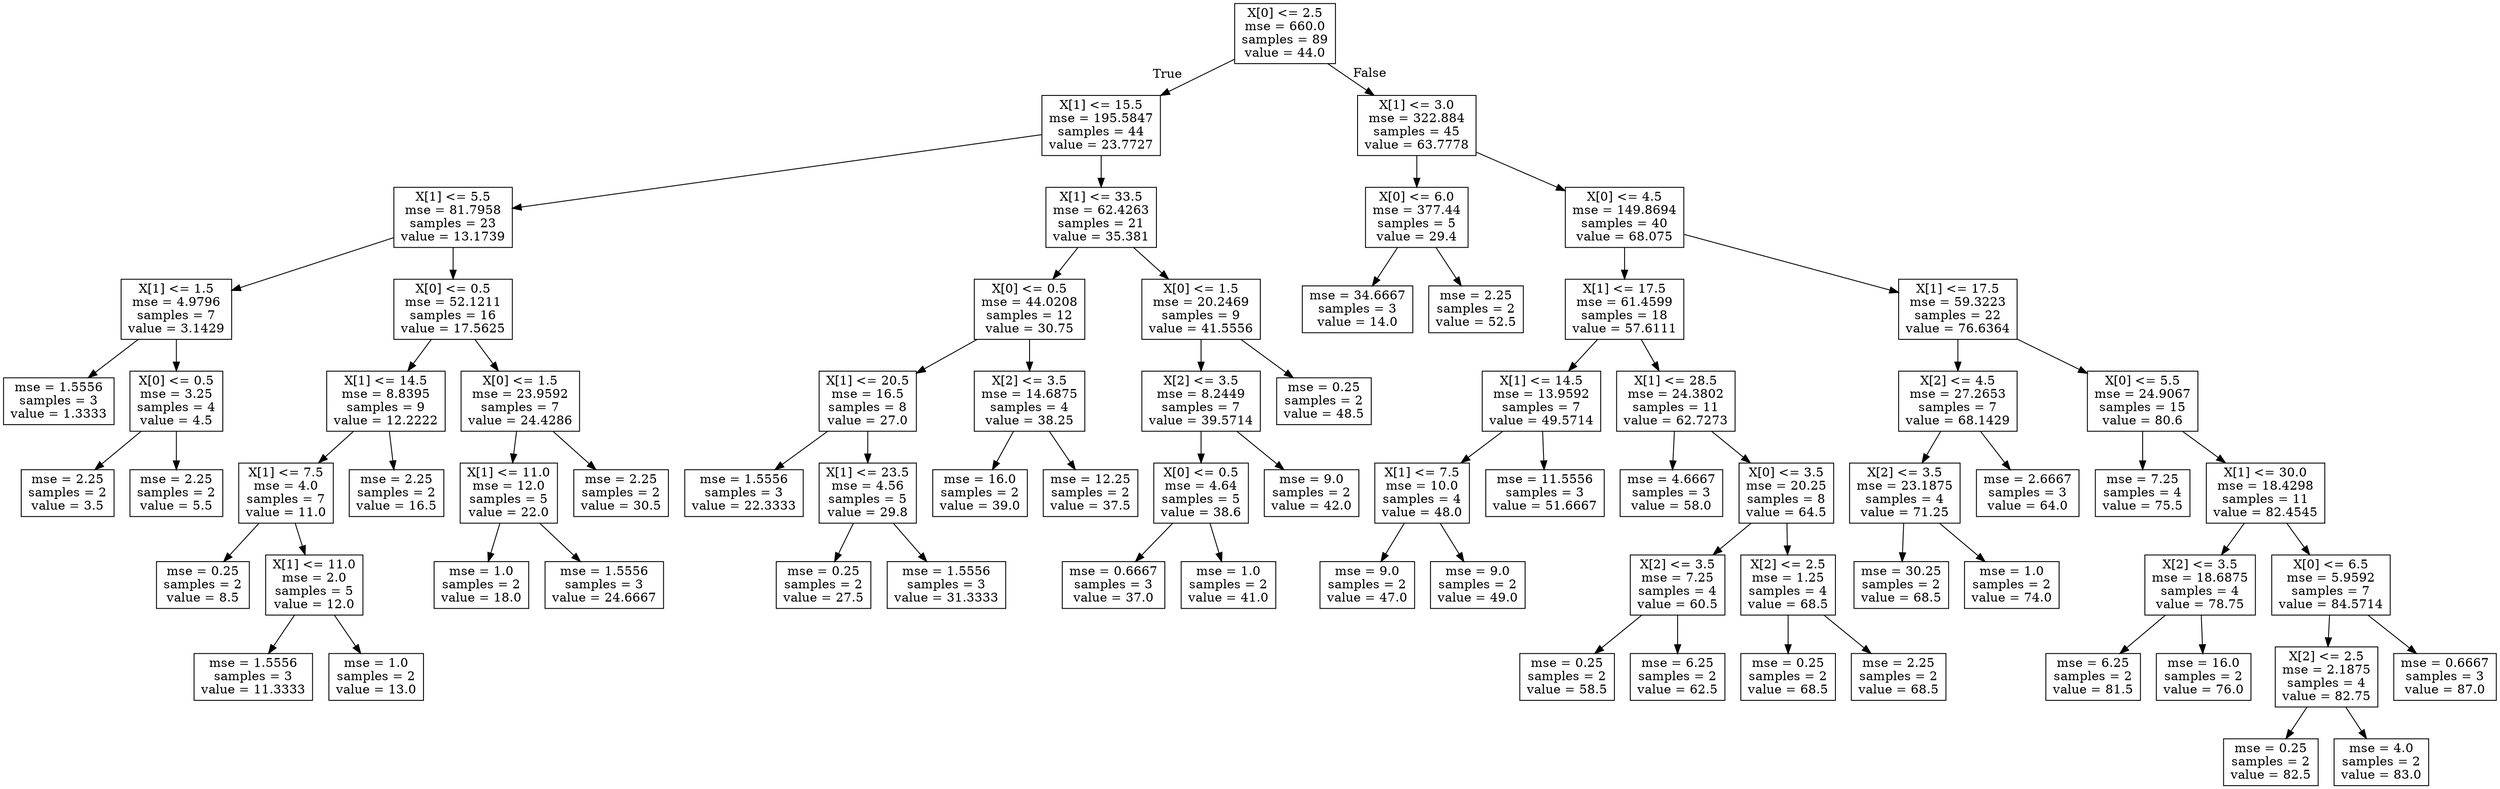 digraph Tree {
node [shape=box] ;
0 [label="X[0] <= 2.5\nmse = 660.0\nsamples = 89\nvalue = 44.0"] ;
1 [label="X[1] <= 15.5\nmse = 195.5847\nsamples = 44\nvalue = 23.7727"] ;
0 -> 1 [labeldistance=2.5, labelangle=45, headlabel="True"] ;
2 [label="X[1] <= 5.5\nmse = 81.7958\nsamples = 23\nvalue = 13.1739"] ;
1 -> 2 ;
3 [label="X[1] <= 1.5\nmse = 4.9796\nsamples = 7\nvalue = 3.1429"] ;
2 -> 3 ;
4 [label="mse = 1.5556\nsamples = 3\nvalue = 1.3333"] ;
3 -> 4 ;
5 [label="X[0] <= 0.5\nmse = 3.25\nsamples = 4\nvalue = 4.5"] ;
3 -> 5 ;
6 [label="mse = 2.25\nsamples = 2\nvalue = 3.5"] ;
5 -> 6 ;
7 [label="mse = 2.25\nsamples = 2\nvalue = 5.5"] ;
5 -> 7 ;
8 [label="X[0] <= 0.5\nmse = 52.1211\nsamples = 16\nvalue = 17.5625"] ;
2 -> 8 ;
9 [label="X[1] <= 14.5\nmse = 8.8395\nsamples = 9\nvalue = 12.2222"] ;
8 -> 9 ;
10 [label="X[1] <= 7.5\nmse = 4.0\nsamples = 7\nvalue = 11.0"] ;
9 -> 10 ;
11 [label="mse = 0.25\nsamples = 2\nvalue = 8.5"] ;
10 -> 11 ;
12 [label="X[1] <= 11.0\nmse = 2.0\nsamples = 5\nvalue = 12.0"] ;
10 -> 12 ;
13 [label="mse = 1.5556\nsamples = 3\nvalue = 11.3333"] ;
12 -> 13 ;
14 [label="mse = 1.0\nsamples = 2\nvalue = 13.0"] ;
12 -> 14 ;
15 [label="mse = 2.25\nsamples = 2\nvalue = 16.5"] ;
9 -> 15 ;
16 [label="X[0] <= 1.5\nmse = 23.9592\nsamples = 7\nvalue = 24.4286"] ;
8 -> 16 ;
17 [label="X[1] <= 11.0\nmse = 12.0\nsamples = 5\nvalue = 22.0"] ;
16 -> 17 ;
18 [label="mse = 1.0\nsamples = 2\nvalue = 18.0"] ;
17 -> 18 ;
19 [label="mse = 1.5556\nsamples = 3\nvalue = 24.6667"] ;
17 -> 19 ;
20 [label="mse = 2.25\nsamples = 2\nvalue = 30.5"] ;
16 -> 20 ;
21 [label="X[1] <= 33.5\nmse = 62.4263\nsamples = 21\nvalue = 35.381"] ;
1 -> 21 ;
22 [label="X[0] <= 0.5\nmse = 44.0208\nsamples = 12\nvalue = 30.75"] ;
21 -> 22 ;
23 [label="X[1] <= 20.5\nmse = 16.5\nsamples = 8\nvalue = 27.0"] ;
22 -> 23 ;
24 [label="mse = 1.5556\nsamples = 3\nvalue = 22.3333"] ;
23 -> 24 ;
25 [label="X[1] <= 23.5\nmse = 4.56\nsamples = 5\nvalue = 29.8"] ;
23 -> 25 ;
26 [label="mse = 0.25\nsamples = 2\nvalue = 27.5"] ;
25 -> 26 ;
27 [label="mse = 1.5556\nsamples = 3\nvalue = 31.3333"] ;
25 -> 27 ;
28 [label="X[2] <= 3.5\nmse = 14.6875\nsamples = 4\nvalue = 38.25"] ;
22 -> 28 ;
29 [label="mse = 16.0\nsamples = 2\nvalue = 39.0"] ;
28 -> 29 ;
30 [label="mse = 12.25\nsamples = 2\nvalue = 37.5"] ;
28 -> 30 ;
31 [label="X[0] <= 1.5\nmse = 20.2469\nsamples = 9\nvalue = 41.5556"] ;
21 -> 31 ;
32 [label="X[2] <= 3.5\nmse = 8.2449\nsamples = 7\nvalue = 39.5714"] ;
31 -> 32 ;
33 [label="X[0] <= 0.5\nmse = 4.64\nsamples = 5\nvalue = 38.6"] ;
32 -> 33 ;
34 [label="mse = 0.6667\nsamples = 3\nvalue = 37.0"] ;
33 -> 34 ;
35 [label="mse = 1.0\nsamples = 2\nvalue = 41.0"] ;
33 -> 35 ;
36 [label="mse = 9.0\nsamples = 2\nvalue = 42.0"] ;
32 -> 36 ;
37 [label="mse = 0.25\nsamples = 2\nvalue = 48.5"] ;
31 -> 37 ;
38 [label="X[1] <= 3.0\nmse = 322.884\nsamples = 45\nvalue = 63.7778"] ;
0 -> 38 [labeldistance=2.5, labelangle=-45, headlabel="False"] ;
39 [label="X[0] <= 6.0\nmse = 377.44\nsamples = 5\nvalue = 29.4"] ;
38 -> 39 ;
40 [label="mse = 34.6667\nsamples = 3\nvalue = 14.0"] ;
39 -> 40 ;
41 [label="mse = 2.25\nsamples = 2\nvalue = 52.5"] ;
39 -> 41 ;
42 [label="X[0] <= 4.5\nmse = 149.8694\nsamples = 40\nvalue = 68.075"] ;
38 -> 42 ;
43 [label="X[1] <= 17.5\nmse = 61.4599\nsamples = 18\nvalue = 57.6111"] ;
42 -> 43 ;
44 [label="X[1] <= 14.5\nmse = 13.9592\nsamples = 7\nvalue = 49.5714"] ;
43 -> 44 ;
45 [label="X[1] <= 7.5\nmse = 10.0\nsamples = 4\nvalue = 48.0"] ;
44 -> 45 ;
46 [label="mse = 9.0\nsamples = 2\nvalue = 47.0"] ;
45 -> 46 ;
47 [label="mse = 9.0\nsamples = 2\nvalue = 49.0"] ;
45 -> 47 ;
48 [label="mse = 11.5556\nsamples = 3\nvalue = 51.6667"] ;
44 -> 48 ;
49 [label="X[1] <= 28.5\nmse = 24.3802\nsamples = 11\nvalue = 62.7273"] ;
43 -> 49 ;
50 [label="mse = 4.6667\nsamples = 3\nvalue = 58.0"] ;
49 -> 50 ;
51 [label="X[0] <= 3.5\nmse = 20.25\nsamples = 8\nvalue = 64.5"] ;
49 -> 51 ;
52 [label="X[2] <= 3.5\nmse = 7.25\nsamples = 4\nvalue = 60.5"] ;
51 -> 52 ;
53 [label="mse = 0.25\nsamples = 2\nvalue = 58.5"] ;
52 -> 53 ;
54 [label="mse = 6.25\nsamples = 2\nvalue = 62.5"] ;
52 -> 54 ;
55 [label="X[2] <= 2.5\nmse = 1.25\nsamples = 4\nvalue = 68.5"] ;
51 -> 55 ;
56 [label="mse = 0.25\nsamples = 2\nvalue = 68.5"] ;
55 -> 56 ;
57 [label="mse = 2.25\nsamples = 2\nvalue = 68.5"] ;
55 -> 57 ;
58 [label="X[1] <= 17.5\nmse = 59.3223\nsamples = 22\nvalue = 76.6364"] ;
42 -> 58 ;
59 [label="X[2] <= 4.5\nmse = 27.2653\nsamples = 7\nvalue = 68.1429"] ;
58 -> 59 ;
60 [label="X[2] <= 3.5\nmse = 23.1875\nsamples = 4\nvalue = 71.25"] ;
59 -> 60 ;
61 [label="mse = 30.25\nsamples = 2\nvalue = 68.5"] ;
60 -> 61 ;
62 [label="mse = 1.0\nsamples = 2\nvalue = 74.0"] ;
60 -> 62 ;
63 [label="mse = 2.6667\nsamples = 3\nvalue = 64.0"] ;
59 -> 63 ;
64 [label="X[0] <= 5.5\nmse = 24.9067\nsamples = 15\nvalue = 80.6"] ;
58 -> 64 ;
65 [label="mse = 7.25\nsamples = 4\nvalue = 75.5"] ;
64 -> 65 ;
66 [label="X[1] <= 30.0\nmse = 18.4298\nsamples = 11\nvalue = 82.4545"] ;
64 -> 66 ;
67 [label="X[2] <= 3.5\nmse = 18.6875\nsamples = 4\nvalue = 78.75"] ;
66 -> 67 ;
68 [label="mse = 6.25\nsamples = 2\nvalue = 81.5"] ;
67 -> 68 ;
69 [label="mse = 16.0\nsamples = 2\nvalue = 76.0"] ;
67 -> 69 ;
70 [label="X[0] <= 6.5\nmse = 5.9592\nsamples = 7\nvalue = 84.5714"] ;
66 -> 70 ;
71 [label="X[2] <= 2.5\nmse = 2.1875\nsamples = 4\nvalue = 82.75"] ;
70 -> 71 ;
72 [label="mse = 0.25\nsamples = 2\nvalue = 82.5"] ;
71 -> 72 ;
73 [label="mse = 4.0\nsamples = 2\nvalue = 83.0"] ;
71 -> 73 ;
74 [label="mse = 0.6667\nsamples = 3\nvalue = 87.0"] ;
70 -> 74 ;
}